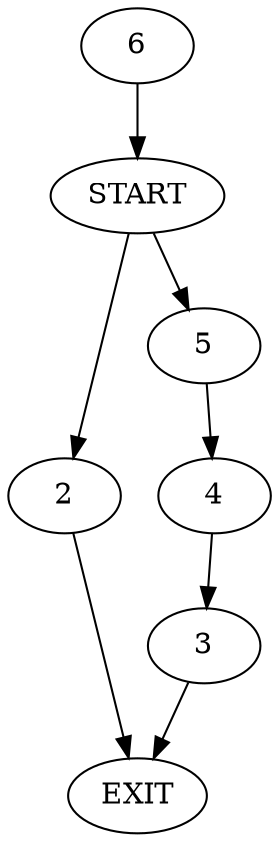 digraph "is_odd_python" {  
1 [label="START"]
2
3
4
5
6
7 [label="EXIT"]
1 -> 2 
1 -> 5 
2 -> 7
3 -> 7 
4 -> 3
5 -> 4 
6 -> 1 
}
